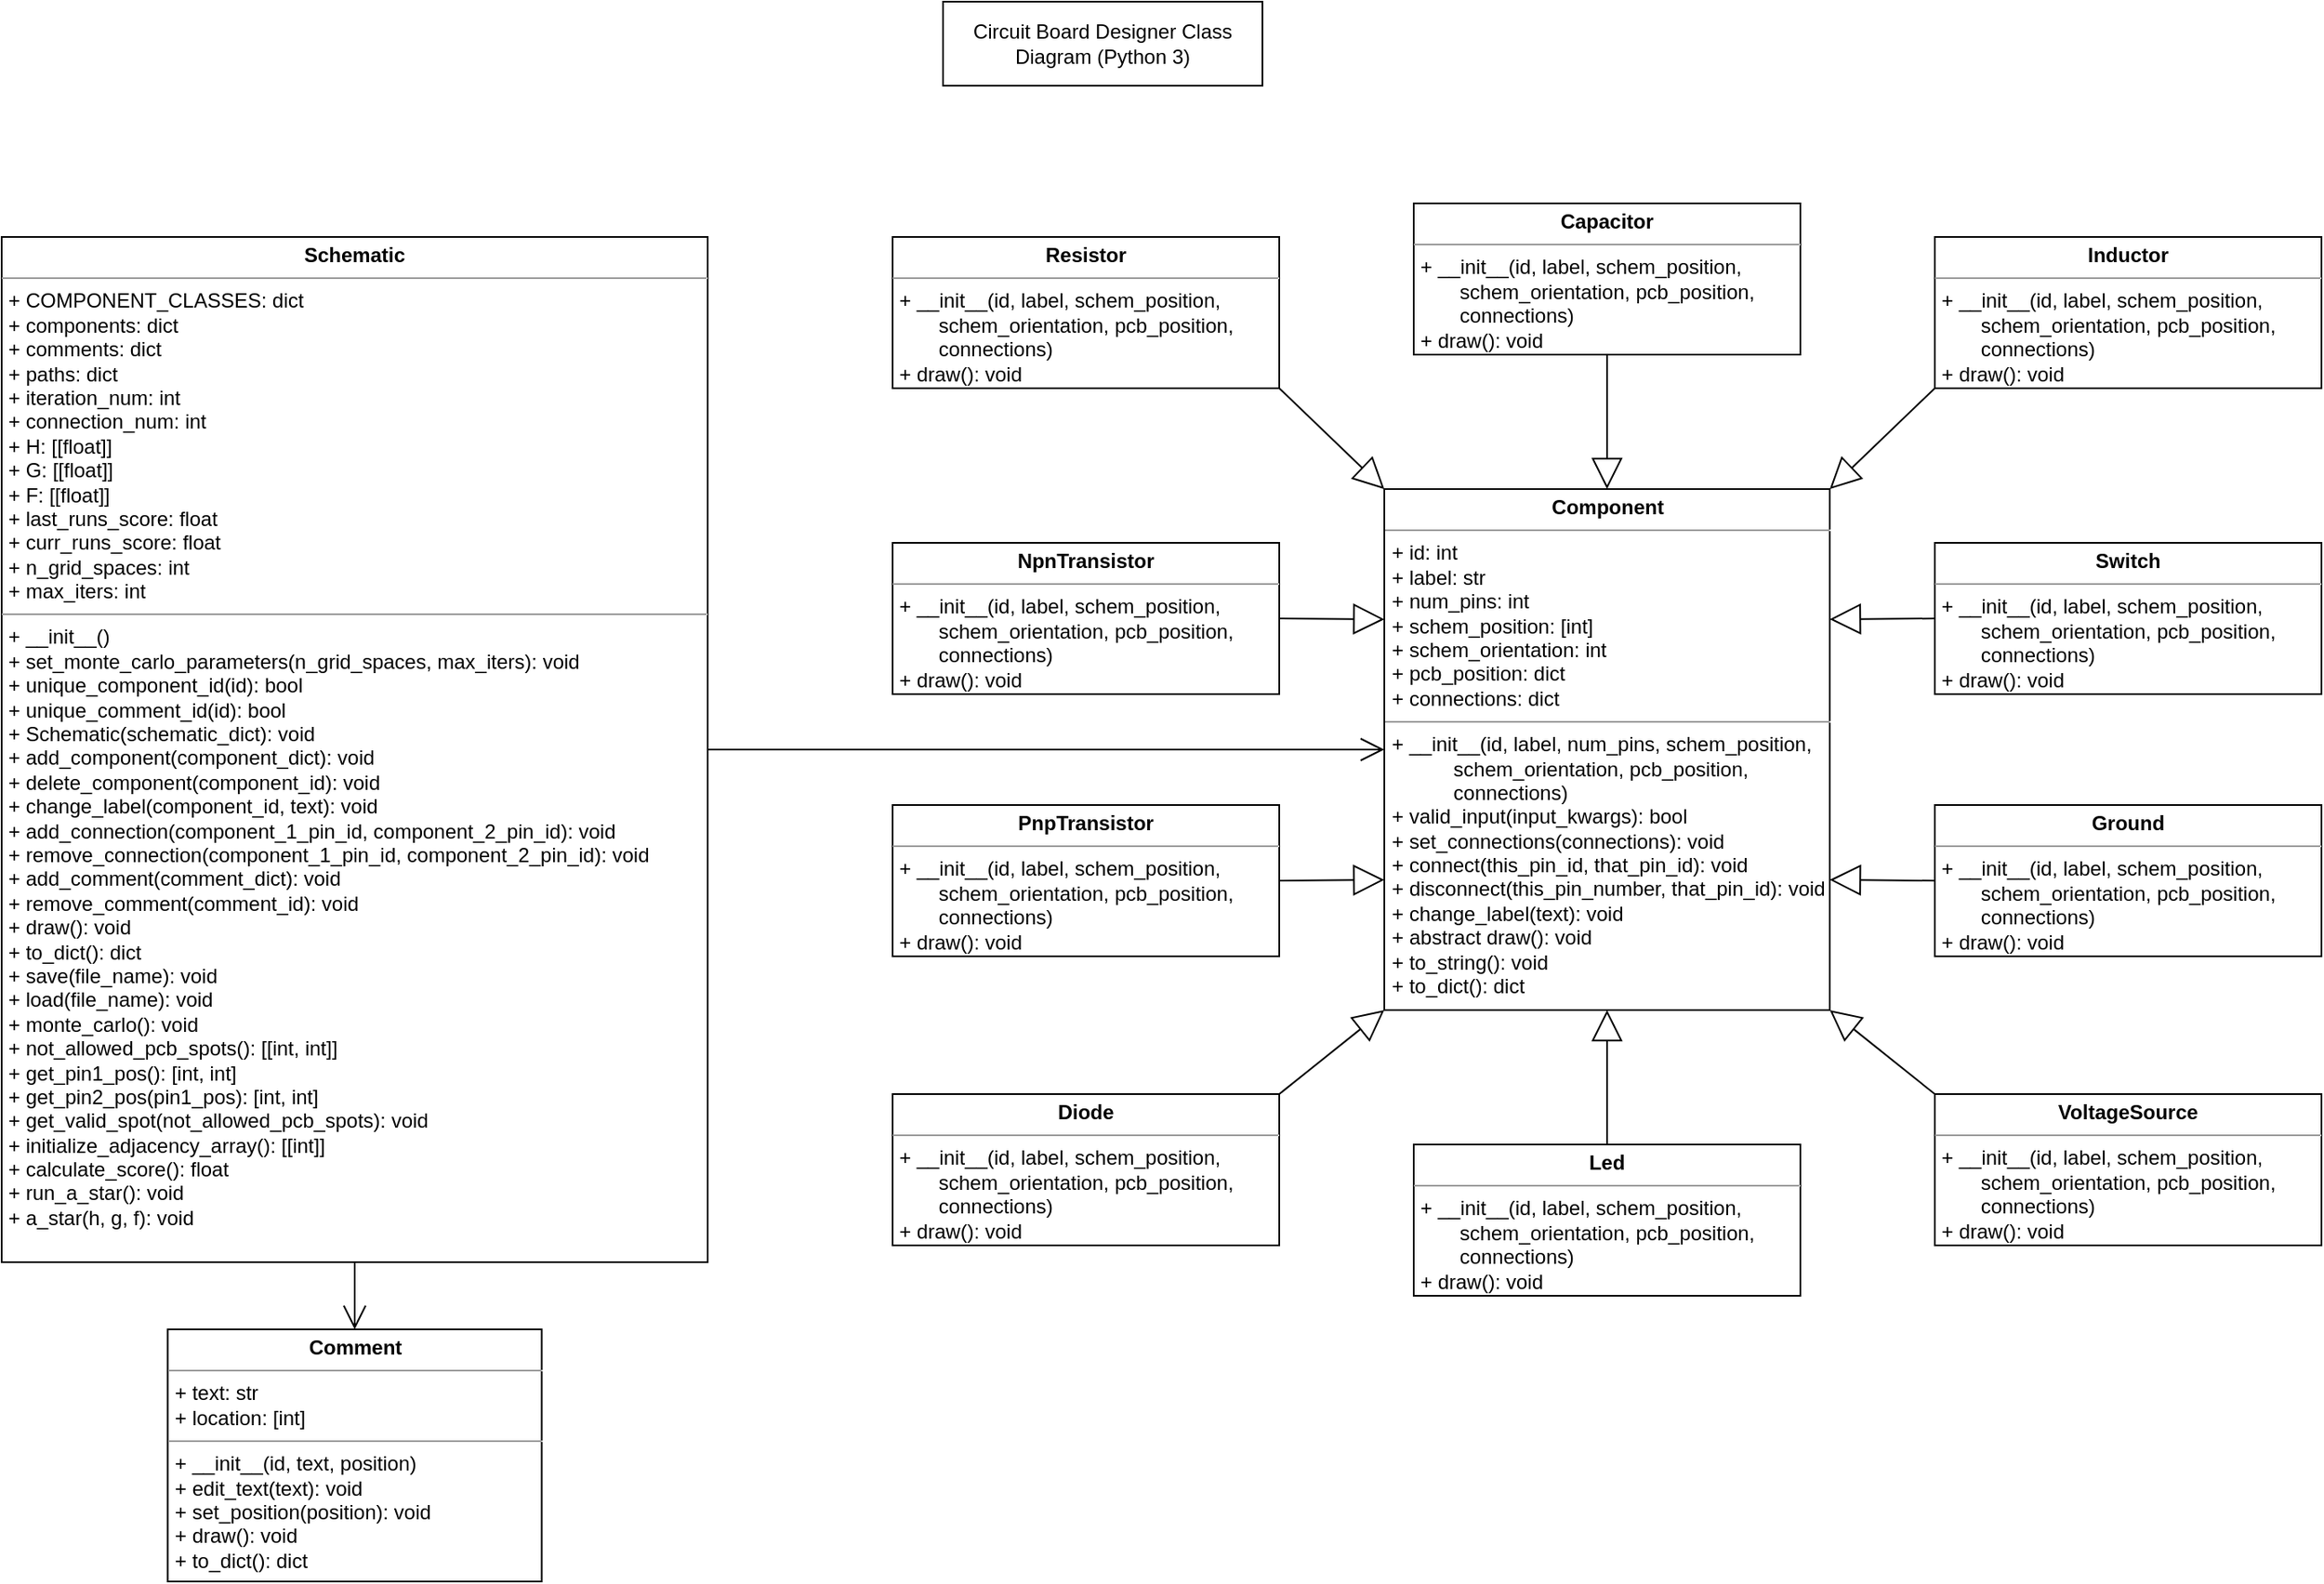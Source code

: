 <mxfile version="14.5.10" type="github">
  <diagram id="xsWnLA2NbZK4KlJk-8-H" name="Page-1">
    <mxGraphModel dx="150" dy="992" grid="1" gridSize="10" guides="1" tooltips="1" connect="1" arrows="1" fold="1" page="1" pageScale="1" pageWidth="850" pageHeight="1100" math="0" shadow="0">
      <root>
        <mxCell id="0" />
        <mxCell id="1" parent="0" />
        <mxCell id="S9mcAk_hW2MHrrXe7dgP-1" value="&lt;p style=&quot;margin: 0px ; margin-top: 4px ; text-align: center&quot;&gt;&lt;b&gt;Schematic&lt;/b&gt;&lt;/p&gt;&lt;hr size=&quot;1&quot;&gt;&lt;p style=&quot;margin: 0px ; margin-left: 4px&quot;&gt;+ COMPONENT_CLASSES: dict&lt;br&gt;&lt;/p&gt;&lt;p style=&quot;margin: 0px ; margin-left: 4px&quot;&gt;+ components: dict&lt;br&gt;&lt;/p&gt;&lt;p style=&quot;margin: 0px ; margin-left: 4px&quot;&gt;+ comments: dict&lt;br&gt;&lt;/p&gt;&lt;p style=&quot;margin: 0px ; margin-left: 4px&quot;&gt;+ paths: dict&lt;br&gt;&lt;/p&gt;&lt;p style=&quot;margin: 0px ; margin-left: 4px&quot;&gt;+ iteration_num: int&lt;/p&gt;&lt;p style=&quot;margin: 0px ; margin-left: 4px&quot;&gt;+ connection_num: int&lt;/p&gt;&lt;p style=&quot;margin: 0px ; margin-left: 4px&quot;&gt;+ H: [[float]]&lt;/p&gt;&lt;p style=&quot;margin: 0px ; margin-left: 4px&quot;&gt;+ G: [[float]]&lt;/p&gt;&lt;p style=&quot;margin: 0px ; margin-left: 4px&quot;&gt;+ F: [[float]]&lt;/p&gt;&lt;p style=&quot;margin: 0px ; margin-left: 4px&quot;&gt;+ last_runs_score: float&lt;/p&gt;&lt;p style=&quot;margin: 0px ; margin-left: 4px&quot;&gt;+ curr_runs_score: float&lt;/p&gt;&lt;p style=&quot;margin: 0px ; margin-left: 4px&quot;&gt;+ n_grid_spaces: int&lt;/p&gt;&lt;p style=&quot;margin: 0px ; margin-left: 4px&quot;&gt;+ max_iters: int&lt;br&gt;&lt;/p&gt;&lt;hr size=&quot;1&quot;&gt;&lt;p style=&quot;margin: 0px ; margin-left: 4px&quot;&gt;+ __init__()&lt;/p&gt;&lt;p style=&quot;margin: 0px ; margin-left: 4px&quot;&gt;+ set_monte_carlo_parameters(n_grid_spaces, max_iters): void&lt;/p&gt;&lt;p style=&quot;margin: 0px ; margin-left: 4px&quot;&gt;+ unique_component_id(id): bool&lt;/p&gt;&lt;p style=&quot;margin: 0px ; margin-left: 4px&quot;&gt;+ unique_comment_id(id): bool&lt;/p&gt;&lt;p style=&quot;margin: 0px ; margin-left: 4px&quot;&gt;+ Schematic(schematic_dict): void&lt;/p&gt;&lt;p style=&quot;margin: 0px ; margin-left: 4px&quot;&gt;+ add_component(component_dict): void&lt;/p&gt;&lt;p style=&quot;margin: 0px ; margin-left: 4px&quot;&gt;+ delete_component(component_id): void&lt;/p&gt;&lt;p style=&quot;margin: 0px ; margin-left: 4px&quot;&gt;+ change_label(component_id, text): void&lt;/p&gt;&lt;p style=&quot;margin: 0px ; margin-left: 4px&quot;&gt;+ add_connection(component_1_pin_id, component_2_pin_id): void&lt;/p&gt;&lt;p style=&quot;margin: 0px ; margin-left: 4px&quot;&gt;+ remove_connection(component_1_pin_id, component_2_pin_id): void&lt;/p&gt;&lt;p style=&quot;margin: 0px ; margin-left: 4px&quot;&gt;+ add_comment(comment_dict): void&lt;/p&gt;&lt;p style=&quot;margin: 0px ; margin-left: 4px&quot;&gt;+ remove_comment(comment_id): void&lt;/p&gt;&lt;p style=&quot;margin: 0px ; margin-left: 4px&quot;&gt;+ draw(): void&lt;/p&gt;&lt;p style=&quot;margin: 0px ; margin-left: 4px&quot;&gt;+ to_dict(): dict&lt;br&gt;&lt;/p&gt;&lt;p style=&quot;margin: 0px ; margin-left: 4px&quot;&gt;+ save(file_name): void&lt;/p&gt;&lt;p style=&quot;margin: 0px ; margin-left: 4px&quot;&gt;+ load(file_name): void&lt;/p&gt;&lt;p style=&quot;margin: 0px ; margin-left: 4px&quot;&gt;+ monte_carlo(): void&lt;/p&gt;&lt;p style=&quot;margin: 0px ; margin-left: 4px&quot;&gt;+ not_allowed_pcb_spots(): [[int, int]]&lt;/p&gt;&lt;p style=&quot;margin: 0px ; margin-left: 4px&quot;&gt;+ get_pin1_pos(): [int, int]&lt;/p&gt;&lt;p style=&quot;margin: 0px ; margin-left: 4px&quot;&gt;+ get_pin2_pos(pin1_pos): [int, int]&lt;/p&gt;&lt;p style=&quot;margin: 0px ; margin-left: 4px&quot;&gt;+ get_valid_spot(not_allowed_pcb_spots): void&lt;br&gt;&lt;/p&gt;&lt;p style=&quot;margin: 0px ; margin-left: 4px&quot;&gt;+ initialize_adjacency_array(): [[int]]&lt;br&gt;&lt;/p&gt;&lt;p style=&quot;margin: 0px ; margin-left: 4px&quot;&gt;+ calculate_score(): float&lt;/p&gt;&lt;p style=&quot;margin: 0px ; margin-left: 4px&quot;&gt;+ run_a_star(): void&lt;br&gt;&lt;/p&gt;&lt;p style=&quot;margin: 0px ; margin-left: 4px&quot;&gt;+ a_star(h, g, f): void&lt;/p&gt;" style="verticalAlign=top;align=left;overflow=fill;fontSize=12;fontFamily=Helvetica;html=1;" parent="1" vertex="1">
          <mxGeometry x="1890" y="190" width="420" height="610" as="geometry" />
        </mxCell>
        <mxCell id="S9mcAk_hW2MHrrXe7dgP-2" value="&lt;p style=&quot;margin: 0px ; margin-top: 4px ; text-align: center&quot;&gt;&lt;b&gt;Component&lt;/b&gt;&lt;/p&gt;&lt;hr size=&quot;1&quot;&gt;&lt;p style=&quot;margin: 0px ; margin-left: 4px&quot;&gt;+ id: int&lt;/p&gt;&lt;p style=&quot;margin: 0px ; margin-left: 4px&quot;&gt;+ label: str&lt;/p&gt;&lt;p style=&quot;margin: 0px ; margin-left: 4px&quot;&gt;+ num_pins: int&lt;/p&gt;&lt;p style=&quot;margin: 0px ; margin-left: 4px&quot;&gt;+ schem_position: [int]&lt;/p&gt;&lt;p style=&quot;margin: 0px ; margin-left: 4px&quot;&gt;+ schem_orientation: int&lt;/p&gt;&lt;p style=&quot;margin: 0px ; margin-left: 4px&quot;&gt;+ pcb_position: dict&lt;br&gt;&lt;/p&gt;&lt;p style=&quot;margin: 0px ; margin-left: 4px&quot;&gt;+ connections: dict&lt;br&gt;&lt;/p&gt;&lt;hr size=&quot;1&quot;&gt;&lt;p style=&quot;margin: 0px ; margin-left: 4px&quot;&gt;+ __init__(id, label, num_pins, schem_position,&lt;/p&gt;&lt;p style=&quot;margin: 0px ; margin-left: 4px&quot;&gt;&amp;nbsp;&amp;nbsp;&amp;nbsp;&amp;nbsp;&amp;nbsp;&amp;nbsp;&amp;nbsp;&amp;nbsp;&amp;nbsp;&amp;nbsp; schem_orientation, pcb_position,&lt;/p&gt;&lt;p style=&quot;margin: 0px ; margin-left: 4px&quot;&gt;&amp;nbsp;&amp;nbsp;&amp;nbsp;&amp;nbsp;&amp;nbsp;&amp;nbsp;&amp;nbsp;&amp;nbsp;&amp;nbsp;&amp;nbsp; connections)&lt;/p&gt;&lt;p style=&quot;margin: 0px ; margin-left: 4px&quot;&gt;+ valid_input(input_kwargs): bool&lt;/p&gt;&lt;p style=&quot;margin: 0px ; margin-left: 4px&quot;&gt;+ set_connections(connections): void&lt;br&gt;&lt;/p&gt;&lt;p style=&quot;margin: 0px ; margin-left: 4px&quot;&gt;+ connect(this_pin_id, that_pin_id): void&lt;/p&gt;&lt;p style=&quot;margin: 0px ; margin-left: 4px&quot;&gt;+ disconnect(this_pin_number, that_pin_id): void&lt;/p&gt;&lt;p style=&quot;margin: 0px ; margin-left: 4px&quot;&gt;+ change_label(text): void&lt;/p&gt;&lt;p style=&quot;margin: 0px ; margin-left: 4px&quot;&gt;+ abstract draw(): void&lt;/p&gt;&lt;p style=&quot;margin: 0px ; margin-left: 4px&quot;&gt;+ to_string(): void&lt;br&gt;&lt;/p&gt;&lt;p style=&quot;margin: 0px ; margin-left: 4px&quot;&gt;+ to_dict(): dict&lt;br&gt;&lt;/p&gt;" style="verticalAlign=top;align=left;overflow=fill;fontSize=12;fontFamily=Helvetica;html=1;" parent="1" vertex="1">
          <mxGeometry x="2712.5" y="340" width="265" height="310" as="geometry" />
        </mxCell>
        <mxCell id="S9mcAk_hW2MHrrXe7dgP-3" value="&lt;p style=&quot;margin: 0px ; margin-top: 4px ; text-align: center&quot;&gt;&lt;b&gt;Comment&lt;/b&gt;&lt;/p&gt;&lt;hr size=&quot;1&quot;&gt;&lt;p style=&quot;margin: 0px ; margin-left: 4px&quot;&gt;+ text: str&lt;/p&gt;&lt;p style=&quot;margin: 0px ; margin-left: 4px&quot;&gt;+ location: [int]&lt;/p&gt;&lt;hr size=&quot;1&quot;&gt;&lt;p style=&quot;margin: 0px ; margin-left: 4px&quot;&gt;+ __init__(id, text, position)&lt;br&gt;&lt;/p&gt;&lt;p style=&quot;margin: 0px ; margin-left: 4px&quot;&gt;+ edit_text(text): void&lt;/p&gt;&lt;p style=&quot;margin: 0px ; margin-left: 4px&quot;&gt;+ set_position(position): void&lt;/p&gt;&lt;p style=&quot;margin: 0px ; margin-left: 4px&quot;&gt;+ draw(): void&lt;/p&gt;&lt;p style=&quot;margin: 0px ; margin-left: 4px&quot;&gt;+ to_dict(): dict&lt;/p&gt;" style="verticalAlign=top;align=left;overflow=fill;fontSize=12;fontFamily=Helvetica;html=1;" parent="1" vertex="1">
          <mxGeometry x="1988.75" y="840" width="222.5" height="150" as="geometry" />
        </mxCell>
        <mxCell id="S9mcAk_hW2MHrrXe7dgP-14" style="edgeStyle=orthogonalEdgeStyle;rounded=0;orthogonalLoop=1;jettySize=auto;html=1;exitX=0.5;exitY=1;exitDx=0;exitDy=0;" parent="1" edge="1">
          <mxGeometry relative="1" as="geometry">
            <mxPoint x="2725" y="860" as="sourcePoint" />
            <mxPoint x="2725" y="860" as="targetPoint" />
          </mxGeometry>
        </mxCell>
        <mxCell id="S9mcAk_hW2MHrrXe7dgP-15" value="" style="endArrow=block;endSize=16;endFill=0;html=1;exitX=0.5;exitY=1;exitDx=0;exitDy=0;" parent="1" source="I2P0sZTxLfbZtq73Sx4J-11" target="S9mcAk_hW2MHrrXe7dgP-2" edge="1">
          <mxGeometry width="160" relative="1" as="geometry">
            <mxPoint x="2845" y="290" as="sourcePoint" />
            <mxPoint x="3195" y="380" as="targetPoint" />
          </mxGeometry>
        </mxCell>
        <mxCell id="S9mcAk_hW2MHrrXe7dgP-16" value="" style="endArrow=block;endSize=16;endFill=0;html=1;exitX=0;exitY=1;exitDx=0;exitDy=0;entryX=1;entryY=0;entryDx=0;entryDy=0;" parent="1" source="I2P0sZTxLfbZtq73Sx4J-10" target="S9mcAk_hW2MHrrXe7dgP-2" edge="1">
          <mxGeometry width="160" relative="1" as="geometry">
            <mxPoint x="2935" y="310" as="sourcePoint" />
            <mxPoint x="3095" y="310" as="targetPoint" />
          </mxGeometry>
        </mxCell>
        <mxCell id="S9mcAk_hW2MHrrXe7dgP-17" value="" style="endArrow=block;endSize=16;endFill=0;html=1;exitX=0;exitY=0.5;exitDx=0;exitDy=0;entryX=1;entryY=0.25;entryDx=0;entryDy=0;" parent="1" source="I2P0sZTxLfbZtq73Sx4J-9" target="S9mcAk_hW2MHrrXe7dgP-2" edge="1">
          <mxGeometry width="160" relative="1" as="geometry">
            <mxPoint x="3035" y="380" as="sourcePoint" />
            <mxPoint x="3195" y="380" as="targetPoint" />
          </mxGeometry>
        </mxCell>
        <mxCell id="S9mcAk_hW2MHrrXe7dgP-18" value="" style="endArrow=block;endSize=16;endFill=0;html=1;entryX=1;entryY=0.75;entryDx=0;entryDy=0;exitX=0;exitY=0.5;exitDx=0;exitDy=0;" parent="1" source="I2P0sZTxLfbZtq73Sx4J-8" target="S9mcAk_hW2MHrrXe7dgP-2" edge="1">
          <mxGeometry width="160" relative="1" as="geometry">
            <mxPoint x="3040" y="625" as="sourcePoint" />
            <mxPoint x="3195" y="380" as="targetPoint" />
          </mxGeometry>
        </mxCell>
        <mxCell id="S9mcAk_hW2MHrrXe7dgP-19" value="" style="endArrow=block;endSize=16;endFill=0;html=1;exitX=0;exitY=0;exitDx=0;exitDy=0;entryX=1;entryY=1;entryDx=0;entryDy=0;" parent="1" source="I2P0sZTxLfbZtq73Sx4J-7" target="S9mcAk_hW2MHrrXe7dgP-2" edge="1">
          <mxGeometry width="160" relative="1" as="geometry">
            <mxPoint x="3085" y="670" as="sourcePoint" />
            <mxPoint x="3195" y="380" as="targetPoint" />
          </mxGeometry>
        </mxCell>
        <mxCell id="S9mcAk_hW2MHrrXe7dgP-20" value="" style="endArrow=block;endSize=16;endFill=0;html=1;exitX=0.5;exitY=0;exitDx=0;exitDy=0;entryX=0.5;entryY=1;entryDx=0;entryDy=0;" parent="1" source="I2P0sZTxLfbZtq73Sx4J-6" target="S9mcAk_hW2MHrrXe7dgP-2" edge="1">
          <mxGeometry width="160" relative="1" as="geometry">
            <mxPoint x="2845" y="670" as="sourcePoint" />
            <mxPoint x="3195" y="540" as="targetPoint" />
          </mxGeometry>
        </mxCell>
        <mxCell id="S9mcAk_hW2MHrrXe7dgP-21" value="" style="endArrow=block;endSize=16;endFill=0;html=1;entryX=0;entryY=1;entryDx=0;entryDy=0;exitX=1;exitY=0;exitDx=0;exitDy=0;" parent="1" source="I2P0sZTxLfbZtq73Sx4J-5" target="S9mcAk_hW2MHrrXe7dgP-2" edge="1">
          <mxGeometry width="160" relative="1" as="geometry">
            <mxPoint x="2605" y="670" as="sourcePoint" />
            <mxPoint x="3155" y="540" as="targetPoint" />
          </mxGeometry>
        </mxCell>
        <mxCell id="S9mcAk_hW2MHrrXe7dgP-22" value="" style="endArrow=block;endSize=16;endFill=0;html=1;entryX=0;entryY=0.75;entryDx=0;entryDy=0;exitX=1;exitY=0.5;exitDx=0;exitDy=0;" parent="1" source="I2P0sZTxLfbZtq73Sx4J-4" target="S9mcAk_hW2MHrrXe7dgP-2" edge="1">
          <mxGeometry width="160" relative="1" as="geometry">
            <mxPoint x="2660" y="530" as="sourcePoint" />
            <mxPoint x="3155" y="540" as="targetPoint" />
          </mxGeometry>
        </mxCell>
        <mxCell id="S9mcAk_hW2MHrrXe7dgP-23" value="" style="endArrow=block;endSize=16;endFill=0;html=1;entryX=0;entryY=0.25;entryDx=0;entryDy=0;exitX=1;exitY=0.5;exitDx=0;exitDy=0;" parent="1" source="I2P0sZTxLfbZtq73Sx4J-3" target="S9mcAk_hW2MHrrXe7dgP-2" edge="1">
          <mxGeometry width="160" relative="1" as="geometry">
            <mxPoint x="2650" y="370" as="sourcePoint" />
            <mxPoint x="3155" y="540" as="targetPoint" />
          </mxGeometry>
        </mxCell>
        <mxCell id="S9mcAk_hW2MHrrXe7dgP-24" value="" style="endArrow=block;endSize=16;endFill=0;html=1;exitX=1;exitY=1;exitDx=0;exitDy=0;entryX=0;entryY=0;entryDx=0;entryDy=0;" parent="1" source="I2P0sZTxLfbZtq73Sx4J-2" target="S9mcAk_hW2MHrrXe7dgP-2" edge="1">
          <mxGeometry width="160" relative="1" as="geometry">
            <mxPoint x="2660" y="320.0" as="sourcePoint" />
            <mxPoint x="3155" y="450" as="targetPoint" />
          </mxGeometry>
        </mxCell>
        <mxCell id="S9mcAk_hW2MHrrXe7dgP-25" value="" style="endArrow=open;endFill=1;endSize=12;html=1;exitX=0.5;exitY=1;exitDx=0;exitDy=0;" parent="1" source="S9mcAk_hW2MHrrXe7dgP-1" target="S9mcAk_hW2MHrrXe7dgP-3" edge="1">
          <mxGeometry width="160" relative="1" as="geometry">
            <mxPoint x="2295" y="347.5" as="sourcePoint" />
            <mxPoint x="2455" y="347.5" as="targetPoint" />
          </mxGeometry>
        </mxCell>
        <mxCell id="S9mcAk_hW2MHrrXe7dgP-26" value="" style="endArrow=open;endFill=1;endSize=12;html=1;exitX=1;exitY=0.5;exitDx=0;exitDy=0;entryX=0;entryY=0.5;entryDx=0;entryDy=0;" parent="1" source="S9mcAk_hW2MHrrXe7dgP-1" target="S9mcAk_hW2MHrrXe7dgP-2" edge="1">
          <mxGeometry width="160" relative="1" as="geometry">
            <mxPoint x="2590" y="450" as="sourcePoint" />
            <mxPoint x="2440" y="550" as="targetPoint" />
          </mxGeometry>
        </mxCell>
        <mxCell id="S9mcAk_hW2MHrrXe7dgP-27" value="Circuit Board Designer Class Diagram (Python 3)" style="rounded=0;whiteSpace=wrap;html=1;" parent="1" vertex="1">
          <mxGeometry x="2450" y="50" width="190" height="50" as="geometry" />
        </mxCell>
        <mxCell id="I2P0sZTxLfbZtq73Sx4J-2" value="&lt;p style=&quot;margin: 0px ; margin-top: 4px ; text-align: center&quot;&gt;&lt;b&gt;Resistor&lt;/b&gt;&lt;/p&gt;&lt;hr size=&quot;1&quot;&gt;&lt;p style=&quot;margin: 0px ; margin-left: 4px&quot;&gt;+ __init__(id, label, schem_position,&lt;/p&gt;&lt;p style=&quot;margin: 0px ; margin-left: 4px&quot;&gt;&amp;nbsp;&amp;nbsp;&amp;nbsp;&amp;nbsp;&amp;nbsp;&amp;nbsp; schem_orientation, pcb_position,&lt;/p&gt;&lt;p style=&quot;margin: 0px ; margin-left: 4px&quot;&gt;&amp;nbsp;&amp;nbsp;&amp;nbsp;&amp;nbsp;&amp;nbsp;&amp;nbsp; connections)&lt;br&gt;&lt;/p&gt;&lt;p style=&quot;margin: 0px ; margin-left: 4px&quot;&gt;+ draw(): void&lt;/p&gt;" style="verticalAlign=top;align=left;overflow=fill;fontSize=12;fontFamily=Helvetica;html=1;" parent="1" vertex="1">
          <mxGeometry x="2420" y="190" width="230" height="90" as="geometry" />
        </mxCell>
        <mxCell id="I2P0sZTxLfbZtq73Sx4J-3" value="&lt;p style=&quot;margin: 0px ; margin-top: 4px ; text-align: center&quot;&gt;&lt;b&gt;NpnTransistor&lt;/b&gt;&lt;/p&gt;&lt;hr size=&quot;1&quot;&gt;&lt;p style=&quot;margin: 0px ; margin-left: 4px&quot;&gt;+ __init__(id, label, schem_position,&lt;/p&gt;&lt;p style=&quot;margin: 0px ; margin-left: 4px&quot;&gt;&amp;nbsp;&amp;nbsp;&amp;nbsp;&amp;nbsp;&amp;nbsp;&amp;nbsp; schem_orientation, pcb_position,&lt;/p&gt;&lt;p style=&quot;margin: 0px ; margin-left: 4px&quot;&gt;&amp;nbsp;&amp;nbsp;&amp;nbsp;&amp;nbsp;&amp;nbsp;&amp;nbsp; connections)&lt;br&gt;&lt;/p&gt;&lt;p style=&quot;margin: 0px ; margin-left: 4px&quot;&gt;+ draw(): void&lt;/p&gt;" style="verticalAlign=top;align=left;overflow=fill;fontSize=12;fontFamily=Helvetica;html=1;" parent="1" vertex="1">
          <mxGeometry x="2420" y="372" width="230" height="90" as="geometry" />
        </mxCell>
        <mxCell id="I2P0sZTxLfbZtq73Sx4J-4" value="&lt;p style=&quot;margin: 0px ; margin-top: 4px ; text-align: center&quot;&gt;&lt;b&gt;PnpTransistor&lt;/b&gt;&lt;/p&gt;&lt;hr size=&quot;1&quot;&gt;&lt;p style=&quot;margin: 0px ; margin-left: 4px&quot;&gt;+ __init__(id, label, schem_position,&lt;/p&gt;&lt;p style=&quot;margin: 0px ; margin-left: 4px&quot;&gt;&amp;nbsp;&amp;nbsp;&amp;nbsp;&amp;nbsp;&amp;nbsp;&amp;nbsp; schem_orientation, pcb_position,&lt;/p&gt;&lt;p style=&quot;margin: 0px ; margin-left: 4px&quot;&gt;&amp;nbsp;&amp;nbsp;&amp;nbsp;&amp;nbsp;&amp;nbsp;&amp;nbsp; connections)&lt;br&gt;&lt;/p&gt;&lt;p style=&quot;margin: 0px ; margin-left: 4px&quot;&gt;+ draw(): void&lt;/p&gt;" style="verticalAlign=top;align=left;overflow=fill;fontSize=12;fontFamily=Helvetica;html=1;" parent="1" vertex="1">
          <mxGeometry x="2420" y="528" width="230" height="90" as="geometry" />
        </mxCell>
        <mxCell id="I2P0sZTxLfbZtq73Sx4J-5" value="&lt;p style=&quot;margin: 0px ; margin-top: 4px ; text-align: center&quot;&gt;&lt;b&gt;Diode&lt;/b&gt;&lt;/p&gt;&lt;hr size=&quot;1&quot;&gt;&lt;p style=&quot;margin: 0px ; margin-left: 4px&quot;&gt;+ __init__(id, label, schem_position,&lt;/p&gt;&lt;p style=&quot;margin: 0px ; margin-left: 4px&quot;&gt;&amp;nbsp;&amp;nbsp;&amp;nbsp;&amp;nbsp;&amp;nbsp;&amp;nbsp; schem_orientation, pcb_position,&lt;/p&gt;&lt;p style=&quot;margin: 0px ; margin-left: 4px&quot;&gt;&amp;nbsp;&amp;nbsp;&amp;nbsp;&amp;nbsp;&amp;nbsp;&amp;nbsp; connections)&lt;br&gt;&lt;/p&gt;&lt;p style=&quot;margin: 0px ; margin-left: 4px&quot;&gt;+ draw(): void&lt;/p&gt;" style="verticalAlign=top;align=left;overflow=fill;fontSize=12;fontFamily=Helvetica;html=1;" parent="1" vertex="1">
          <mxGeometry x="2420" y="700" width="230" height="90" as="geometry" />
        </mxCell>
        <mxCell id="I2P0sZTxLfbZtq73Sx4J-6" value="&lt;p style=&quot;margin: 0px ; margin-top: 4px ; text-align: center&quot;&gt;&lt;b&gt;Led&lt;/b&gt;&lt;/p&gt;&lt;hr size=&quot;1&quot;&gt;&lt;p style=&quot;margin: 0px ; margin-left: 4px&quot;&gt;+ __init__(id, label, schem_position,&lt;/p&gt;&lt;p style=&quot;margin: 0px ; margin-left: 4px&quot;&gt;&amp;nbsp;&amp;nbsp;&amp;nbsp;&amp;nbsp;&amp;nbsp;&amp;nbsp; schem_orientation, pcb_position,&lt;/p&gt;&lt;p style=&quot;margin: 0px ; margin-left: 4px&quot;&gt;&amp;nbsp;&amp;nbsp;&amp;nbsp;&amp;nbsp;&amp;nbsp;&amp;nbsp; connections)&lt;br&gt;&lt;/p&gt;&lt;p style=&quot;margin: 0px ; margin-left: 4px&quot;&gt;+ draw(): void&lt;/p&gt;" style="verticalAlign=top;align=left;overflow=fill;fontSize=12;fontFamily=Helvetica;html=1;" parent="1" vertex="1">
          <mxGeometry x="2730" y="730" width="230" height="90" as="geometry" />
        </mxCell>
        <mxCell id="I2P0sZTxLfbZtq73Sx4J-7" value="&lt;p style=&quot;margin: 0px ; margin-top: 4px ; text-align: center&quot;&gt;&lt;b&gt;VoltageSource&lt;/b&gt;&lt;/p&gt;&lt;hr size=&quot;1&quot;&gt;&lt;p style=&quot;margin: 0px ; margin-left: 4px&quot;&gt;+ __init__(id, label, schem_position,&lt;/p&gt;&lt;p style=&quot;margin: 0px ; margin-left: 4px&quot;&gt;&amp;nbsp;&amp;nbsp;&amp;nbsp;&amp;nbsp;&amp;nbsp;&amp;nbsp; schem_orientation, pcb_position,&lt;/p&gt;&lt;p style=&quot;margin: 0px ; margin-left: 4px&quot;&gt;&amp;nbsp;&amp;nbsp;&amp;nbsp;&amp;nbsp;&amp;nbsp;&amp;nbsp; connections)&lt;br&gt;&lt;/p&gt;&lt;p style=&quot;margin: 0px ; margin-left: 4px&quot;&gt;+ draw(): void&lt;/p&gt;" style="verticalAlign=top;align=left;overflow=fill;fontSize=12;fontFamily=Helvetica;html=1;" parent="1" vertex="1">
          <mxGeometry x="3040" y="700" width="230" height="90" as="geometry" />
        </mxCell>
        <mxCell id="I2P0sZTxLfbZtq73Sx4J-8" value="&lt;p style=&quot;margin: 0px ; margin-top: 4px ; text-align: center&quot;&gt;&lt;b&gt;Ground&lt;/b&gt;&lt;br&gt;&lt;/p&gt;&lt;hr size=&quot;1&quot;&gt;&lt;p style=&quot;margin: 0px ; margin-left: 4px&quot;&gt;+ __init__(id, label, schem_position,&lt;/p&gt;&lt;p style=&quot;margin: 0px ; margin-left: 4px&quot;&gt;&amp;nbsp;&amp;nbsp;&amp;nbsp;&amp;nbsp;&amp;nbsp;&amp;nbsp; schem_orientation, pcb_position,&lt;/p&gt;&lt;p style=&quot;margin: 0px ; margin-left: 4px&quot;&gt;&amp;nbsp;&amp;nbsp;&amp;nbsp;&amp;nbsp;&amp;nbsp;&amp;nbsp; connections)&lt;br&gt;&lt;/p&gt;&lt;p style=&quot;margin: 0px ; margin-left: 4px&quot;&gt;+ draw(): void&lt;/p&gt;" style="verticalAlign=top;align=left;overflow=fill;fontSize=12;fontFamily=Helvetica;html=1;" parent="1" vertex="1">
          <mxGeometry x="3040" y="528" width="230" height="90" as="geometry" />
        </mxCell>
        <mxCell id="I2P0sZTxLfbZtq73Sx4J-9" value="&lt;p style=&quot;margin: 0px ; margin-top: 4px ; text-align: center&quot;&gt;&lt;b&gt;Switch&lt;/b&gt;&lt;br&gt;&lt;/p&gt;&lt;hr size=&quot;1&quot;&gt;&lt;p style=&quot;margin: 0px ; margin-left: 4px&quot;&gt;+ __init__(id, label, schem_position,&lt;/p&gt;&lt;p style=&quot;margin: 0px ; margin-left: 4px&quot;&gt;&amp;nbsp;&amp;nbsp;&amp;nbsp;&amp;nbsp;&amp;nbsp;&amp;nbsp; schem_orientation, pcb_position,&lt;/p&gt;&lt;p style=&quot;margin: 0px ; margin-left: 4px&quot;&gt;&amp;nbsp;&amp;nbsp;&amp;nbsp;&amp;nbsp;&amp;nbsp;&amp;nbsp; connections)&lt;br&gt;&lt;/p&gt;&lt;p style=&quot;margin: 0px ; margin-left: 4px&quot;&gt;+ draw(): void&lt;/p&gt;" style="verticalAlign=top;align=left;overflow=fill;fontSize=12;fontFamily=Helvetica;html=1;" parent="1" vertex="1">
          <mxGeometry x="3040" y="372" width="230" height="90" as="geometry" />
        </mxCell>
        <mxCell id="I2P0sZTxLfbZtq73Sx4J-10" value="&lt;p style=&quot;margin: 0px ; margin-top: 4px ; text-align: center&quot;&gt;&lt;b&gt;Inductor&lt;/b&gt;&lt;br&gt;&lt;/p&gt;&lt;hr size=&quot;1&quot;&gt;&lt;p style=&quot;margin: 0px ; margin-left: 4px&quot;&gt;+ __init__(id, label, schem_position,&lt;/p&gt;&lt;p style=&quot;margin: 0px ; margin-left: 4px&quot;&gt;&amp;nbsp;&amp;nbsp;&amp;nbsp;&amp;nbsp;&amp;nbsp;&amp;nbsp; schem_orientation, pcb_position,&lt;/p&gt;&lt;p style=&quot;margin: 0px ; margin-left: 4px&quot;&gt;&amp;nbsp;&amp;nbsp;&amp;nbsp;&amp;nbsp;&amp;nbsp;&amp;nbsp; connections)&lt;br&gt;&lt;/p&gt;&lt;p style=&quot;margin: 0px ; margin-left: 4px&quot;&gt;+ draw(): void&lt;/p&gt;" style="verticalAlign=top;align=left;overflow=fill;fontSize=12;fontFamily=Helvetica;html=1;" parent="1" vertex="1">
          <mxGeometry x="3040" y="190" width="230" height="90" as="geometry" />
        </mxCell>
        <mxCell id="I2P0sZTxLfbZtq73Sx4J-11" value="&lt;p style=&quot;margin: 0px ; margin-top: 4px ; text-align: center&quot;&gt;&lt;b&gt;Capacitor&lt;/b&gt;&lt;br&gt;&lt;/p&gt;&lt;hr size=&quot;1&quot;&gt;&lt;p style=&quot;margin: 0px ; margin-left: 4px&quot;&gt;+ __init__(id, label, schem_position,&lt;/p&gt;&lt;p style=&quot;margin: 0px ; margin-left: 4px&quot;&gt;&amp;nbsp;&amp;nbsp;&amp;nbsp;&amp;nbsp;&amp;nbsp;&amp;nbsp; schem_orientation, pcb_position,&lt;/p&gt;&lt;p style=&quot;margin: 0px ; margin-left: 4px&quot;&gt;&amp;nbsp;&amp;nbsp;&amp;nbsp;&amp;nbsp;&amp;nbsp;&amp;nbsp; connections)&lt;br&gt;&lt;/p&gt;&lt;p style=&quot;margin: 0px ; margin-left: 4px&quot;&gt;+ draw(): void&lt;/p&gt;" style="verticalAlign=top;align=left;overflow=fill;fontSize=12;fontFamily=Helvetica;html=1;" parent="1" vertex="1">
          <mxGeometry x="2730" y="170" width="230" height="90" as="geometry" />
        </mxCell>
      </root>
    </mxGraphModel>
  </diagram>
</mxfile>
